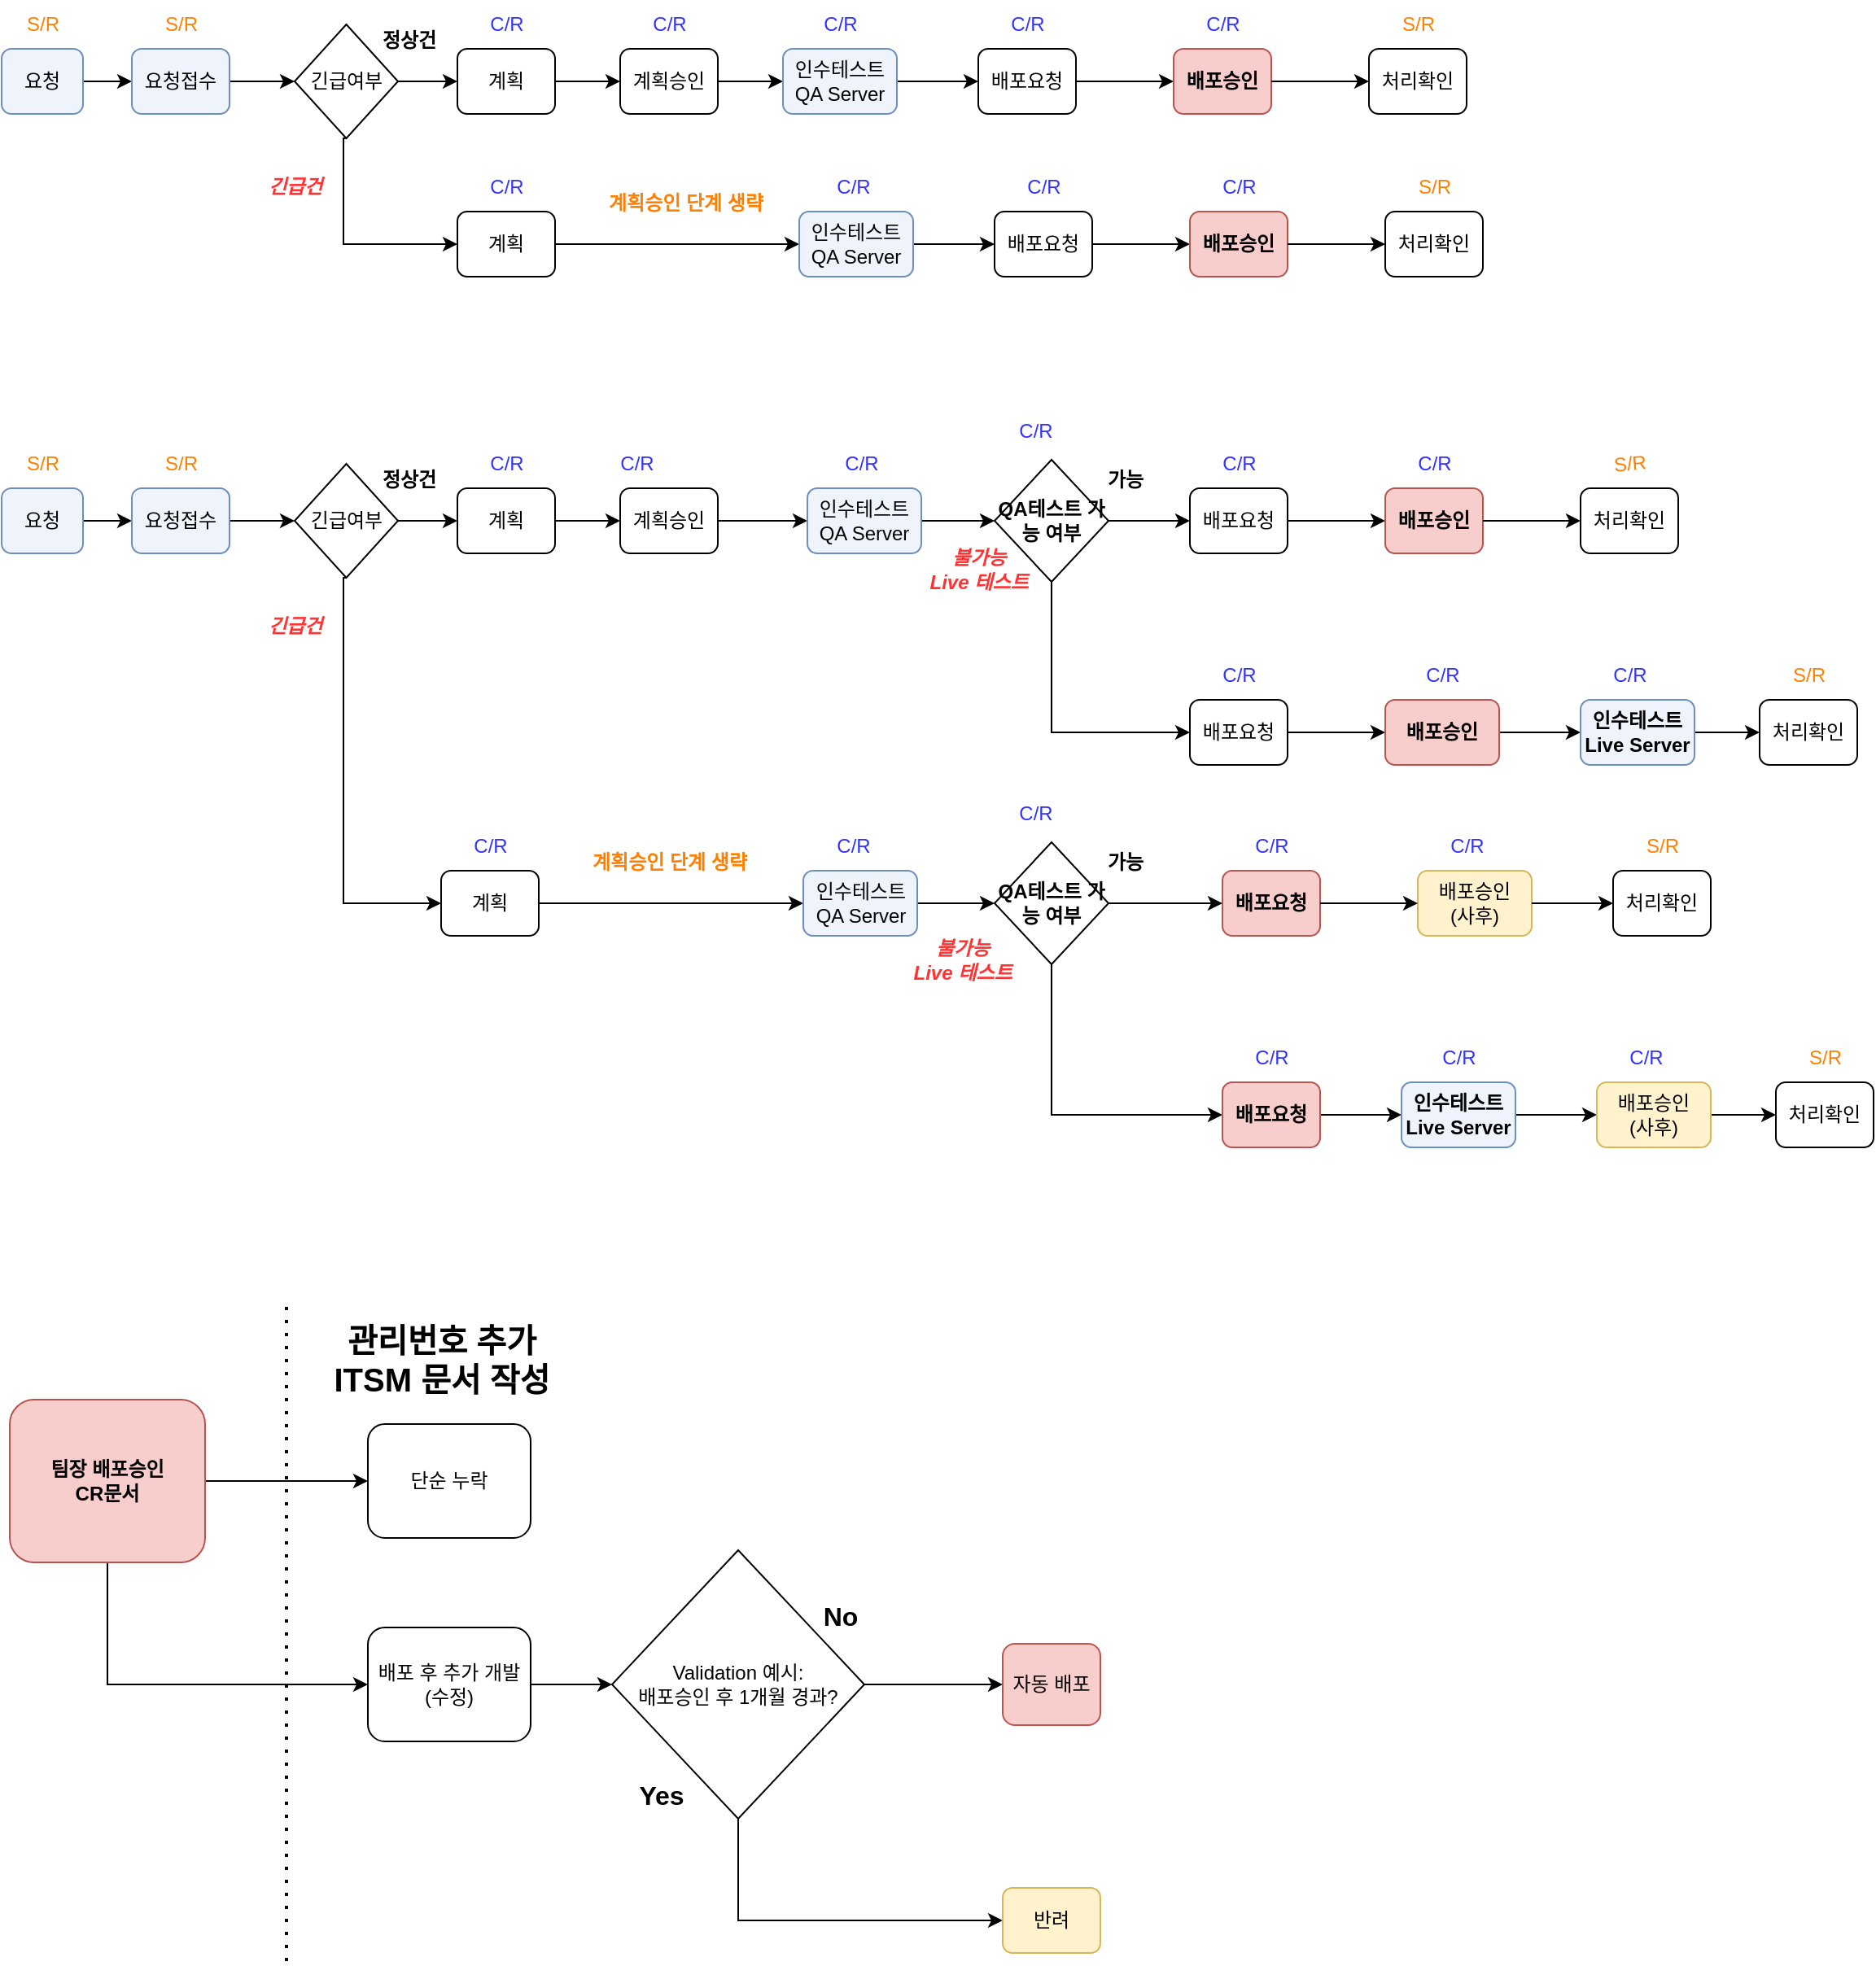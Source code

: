 <mxfile version="22.1.15" type="github">
  <diagram id="C5RBs43oDa-KdzZeNtuy" name="Page-1">
    <mxGraphModel dx="2261" dy="738" grid="1" gridSize="10" guides="1" tooltips="1" connect="1" arrows="1" fold="1" page="1" pageScale="1" pageWidth="827" pageHeight="1169" background="#ffffff" math="0" shadow="0">
      <root>
        <mxCell id="WIyWlLk6GJQsqaUBKTNV-0" />
        <mxCell id="WIyWlLk6GJQsqaUBKTNV-1" parent="WIyWlLk6GJQsqaUBKTNV-0" />
        <mxCell id="-poH_1AGBU1u-PjEJNl7-34" value="배포승인&lt;br&gt;(사후)" style="rounded=1;whiteSpace=wrap;html=1;fontSize=12;glass=0;strokeWidth=1;shadow=0;fontStyle=0;fillColor=#fff2cc;strokeColor=#d6b656;" parent="WIyWlLk6GJQsqaUBKTNV-1" vertex="1">
          <mxGeometry x="70" y="655" width="70" height="40" as="geometry" />
        </mxCell>
        <mxCell id="bHrff5qwEhBtDLo3kuQc-10" style="edgeStyle=orthogonalEdgeStyle;rounded=0;orthogonalLoop=1;jettySize=auto;html=1;exitX=1;exitY=0.5;exitDx=0;exitDy=0;entryX=0;entryY=0.5;entryDx=0;entryDy=0;" parent="WIyWlLk6GJQsqaUBKTNV-1" source="WIyWlLk6GJQsqaUBKTNV-3" target="bHrff5qwEhBtDLo3kuQc-8" edge="1">
          <mxGeometry relative="1" as="geometry" />
        </mxCell>
        <mxCell id="WIyWlLk6GJQsqaUBKTNV-3" value="요청" style="rounded=1;whiteSpace=wrap;html=1;fontSize=12;glass=0;strokeWidth=1;shadow=0;fillColor=#EFF4FC;strokeColor=#6c8ebf;" parent="WIyWlLk6GJQsqaUBKTNV-1" vertex="1">
          <mxGeometry x="-800" y="420" width="50" height="40" as="geometry" />
        </mxCell>
        <mxCell id="bHrff5qwEhBtDLo3kuQc-9" style="edgeStyle=orthogonalEdgeStyle;rounded=0;orthogonalLoop=1;jettySize=auto;html=1;entryX=0;entryY=0.5;entryDx=0;entryDy=0;" parent="WIyWlLk6GJQsqaUBKTNV-1" source="bHrff5qwEhBtDLo3kuQc-37" target="bHrff5qwEhBtDLo3kuQc-13" edge="1">
          <mxGeometry relative="1" as="geometry">
            <mxPoint x="-560" y="440" as="targetPoint" />
            <mxPoint x="-620" y="440" as="sourcePoint" />
          </mxGeometry>
        </mxCell>
        <mxCell id="bHrff5qwEhBtDLo3kuQc-45" style="edgeStyle=orthogonalEdgeStyle;rounded=0;orthogonalLoop=1;jettySize=auto;html=1;exitX=1;exitY=0.5;exitDx=0;exitDy=0;entryX=0;entryY=0.5;entryDx=0;entryDy=0;" parent="WIyWlLk6GJQsqaUBKTNV-1" source="bHrff5qwEhBtDLo3kuQc-8" target="bHrff5qwEhBtDLo3kuQc-37" edge="1">
          <mxGeometry relative="1" as="geometry" />
        </mxCell>
        <mxCell id="bHrff5qwEhBtDLo3kuQc-8" value="요청접수" style="rounded=1;whiteSpace=wrap;html=1;fontSize=12;glass=0;strokeWidth=1;shadow=0;fillColor=#EFF4FC;strokeColor=#6c8ebf;" parent="WIyWlLk6GJQsqaUBKTNV-1" vertex="1">
          <mxGeometry x="-720" y="420" width="60" height="40" as="geometry" />
        </mxCell>
        <mxCell id="bHrff5qwEhBtDLo3kuQc-43" style="edgeStyle=orthogonalEdgeStyle;rounded=0;orthogonalLoop=1;jettySize=auto;html=1;exitX=1;exitY=0.5;exitDx=0;exitDy=0;entryX=0;entryY=0.5;entryDx=0;entryDy=0;" parent="WIyWlLk6GJQsqaUBKTNV-1" source="bHrff5qwEhBtDLo3kuQc-13" target="bHrff5qwEhBtDLo3kuQc-17" edge="1">
          <mxGeometry relative="1" as="geometry" />
        </mxCell>
        <mxCell id="bHrff5qwEhBtDLo3kuQc-13" value="계획" style="rounded=1;whiteSpace=wrap;html=1;fontSize=12;glass=0;strokeWidth=1;shadow=0;" parent="WIyWlLk6GJQsqaUBKTNV-1" vertex="1">
          <mxGeometry x="-520" y="420" width="60" height="40" as="geometry" />
        </mxCell>
        <mxCell id="mNGhvAOt8ULC3OzizUnZ-2" style="edgeStyle=orthogonalEdgeStyle;rounded=0;orthogonalLoop=1;jettySize=auto;html=1;exitX=1;exitY=0.5;exitDx=0;exitDy=0;entryX=0;entryY=0.5;entryDx=0;entryDy=0;" edge="1" parent="WIyWlLk6GJQsqaUBKTNV-1" source="bHrff5qwEhBtDLo3kuQc-17" target="mNGhvAOt8ULC3OzizUnZ-0">
          <mxGeometry relative="1" as="geometry" />
        </mxCell>
        <mxCell id="bHrff5qwEhBtDLo3kuQc-17" value="계획승인" style="rounded=1;whiteSpace=wrap;html=1;fontSize=12;glass=0;strokeWidth=1;shadow=0;" parent="WIyWlLk6GJQsqaUBKTNV-1" vertex="1">
          <mxGeometry x="-420" y="420" width="60" height="40" as="geometry" />
        </mxCell>
        <mxCell id="bHrff5qwEhBtDLo3kuQc-23" value="배포요청" style="rounded=1;whiteSpace=wrap;html=1;fontSize=12;glass=0;strokeWidth=1;shadow=0;" parent="WIyWlLk6GJQsqaUBKTNV-1" vertex="1">
          <mxGeometry x="-70" y="420" width="60" height="40" as="geometry" />
        </mxCell>
        <mxCell id="bHrff5qwEhBtDLo3kuQc-24" style="edgeStyle=orthogonalEdgeStyle;rounded=0;orthogonalLoop=1;jettySize=auto;html=1;exitX=1;exitY=0.5;exitDx=0;exitDy=0;" parent="WIyWlLk6GJQsqaUBKTNV-1" edge="1">
          <mxGeometry relative="1" as="geometry">
            <mxPoint x="50" y="440" as="targetPoint" />
            <mxPoint x="-10" y="440" as="sourcePoint" />
          </mxGeometry>
        </mxCell>
        <mxCell id="bHrff5qwEhBtDLo3kuQc-25" value="배포승인" style="rounded=1;whiteSpace=wrap;html=1;fontSize=12;glass=0;strokeWidth=1;shadow=0;fontStyle=1;fillColor=#f8cecc;strokeColor=#b85450;" parent="WIyWlLk6GJQsqaUBKTNV-1" vertex="1">
          <mxGeometry x="50" y="420" width="60" height="40" as="geometry" />
        </mxCell>
        <mxCell id="bHrff5qwEhBtDLo3kuQc-26" style="edgeStyle=orthogonalEdgeStyle;rounded=0;orthogonalLoop=1;jettySize=auto;html=1;exitX=1;exitY=0.5;exitDx=0;exitDy=0;" parent="WIyWlLk6GJQsqaUBKTNV-1" edge="1">
          <mxGeometry relative="1" as="geometry">
            <mxPoint x="170" y="440" as="targetPoint" />
            <mxPoint x="110" y="440" as="sourcePoint" />
          </mxGeometry>
        </mxCell>
        <mxCell id="bHrff5qwEhBtDLo3kuQc-27" value="처리확인" style="rounded=1;whiteSpace=wrap;html=1;fontSize=12;glass=0;strokeWidth=1;shadow=0;" parent="WIyWlLk6GJQsqaUBKTNV-1" vertex="1">
          <mxGeometry x="170" y="420" width="60" height="40" as="geometry" />
        </mxCell>
        <mxCell id="bHrff5qwEhBtDLo3kuQc-28" value="S/R" style="text;html=1;align=center;verticalAlign=middle;resizable=0;points=[];autosize=1;strokeColor=none;fillColor=none;fontColor=#FF8000;" parent="WIyWlLk6GJQsqaUBKTNV-1" vertex="1">
          <mxGeometry x="-795" y="390" width="40" height="30" as="geometry" />
        </mxCell>
        <mxCell id="bHrff5qwEhBtDLo3kuQc-29" value="S/R" style="text;html=1;align=center;verticalAlign=middle;resizable=0;points=[];autosize=1;strokeColor=none;fillColor=none;fontColor=#FF8000;" parent="WIyWlLk6GJQsqaUBKTNV-1" vertex="1">
          <mxGeometry x="-710" y="390" width="40" height="30" as="geometry" />
        </mxCell>
        <mxCell id="bHrff5qwEhBtDLo3kuQc-30" value="C/R" style="text;html=1;align=center;verticalAlign=middle;resizable=0;points=[];autosize=1;strokeColor=none;fillColor=none;fontColor=#3333FF;" parent="WIyWlLk6GJQsqaUBKTNV-1" vertex="1">
          <mxGeometry x="-510" y="390" width="40" height="30" as="geometry" />
        </mxCell>
        <mxCell id="bHrff5qwEhBtDLo3kuQc-31" value="C/R" style="text;html=1;align=center;verticalAlign=middle;resizable=0;points=[];autosize=1;strokeColor=none;fillColor=none;fontColor=#3333FF;" parent="WIyWlLk6GJQsqaUBKTNV-1" vertex="1">
          <mxGeometry x="-430" y="390" width="40" height="30" as="geometry" />
        </mxCell>
        <mxCell id="bHrff5qwEhBtDLo3kuQc-32" value="C/R" style="text;html=1;align=center;verticalAlign=middle;resizable=0;points=[];autosize=1;strokeColor=none;fillColor=none;fontColor=#3333FF;" parent="WIyWlLk6GJQsqaUBKTNV-1" vertex="1">
          <mxGeometry x="-185" y="370" width="40" height="30" as="geometry" />
        </mxCell>
        <mxCell id="bHrff5qwEhBtDLo3kuQc-34" value="C/R" style="text;html=1;align=center;verticalAlign=middle;resizable=0;points=[];autosize=1;strokeColor=none;fillColor=none;fontColor=#3333FF;" parent="WIyWlLk6GJQsqaUBKTNV-1" vertex="1">
          <mxGeometry x="-60" y="390" width="40" height="30" as="geometry" />
        </mxCell>
        <mxCell id="bHrff5qwEhBtDLo3kuQc-35" value="C/R" style="text;html=1;align=center;verticalAlign=middle;resizable=0;points=[];autosize=1;strokeColor=none;fillColor=none;fontColor=#3333FF;" parent="WIyWlLk6GJQsqaUBKTNV-1" vertex="1">
          <mxGeometry x="60" y="390" width="40" height="30" as="geometry" />
        </mxCell>
        <mxCell id="bHrff5qwEhBtDLo3kuQc-41" style="edgeStyle=orthogonalEdgeStyle;rounded=0;orthogonalLoop=1;jettySize=auto;html=1;exitX=0.5;exitY=1;exitDx=0;exitDy=0;entryX=0;entryY=0.5;entryDx=0;entryDy=0;" parent="WIyWlLk6GJQsqaUBKTNV-1" source="bHrff5qwEhBtDLo3kuQc-37" target="bHrff5qwEhBtDLo3kuQc-47" edge="1">
          <mxGeometry relative="1" as="geometry">
            <mxPoint x="-590" y="780" as="targetPoint" />
            <Array as="points">
              <mxPoint x="-590" y="475" />
              <mxPoint x="-590" y="675" />
            </Array>
          </mxGeometry>
        </mxCell>
        <mxCell id="bHrff5qwEhBtDLo3kuQc-37" value="긴급여부" style="rhombus;whiteSpace=wrap;html=1;" parent="WIyWlLk6GJQsqaUBKTNV-1" vertex="1">
          <mxGeometry x="-620" y="405" width="63.5" height="70" as="geometry" />
        </mxCell>
        <mxCell id="bHrff5qwEhBtDLo3kuQc-39" value="정상건" style="text;html=1;align=center;verticalAlign=middle;resizable=0;points=[];autosize=1;strokeColor=none;fillColor=none;fontStyle=1" parent="WIyWlLk6GJQsqaUBKTNV-1" vertex="1">
          <mxGeometry x="-580" y="400" width="60" height="30" as="geometry" />
        </mxCell>
        <mxCell id="bHrff5qwEhBtDLo3kuQc-40" value="긴급건" style="text;html=1;align=center;verticalAlign=middle;resizable=0;points=[];autosize=1;strokeColor=none;fillColor=none;fontStyle=3;fontColor=#FF3333;" parent="WIyWlLk6GJQsqaUBKTNV-1" vertex="1">
          <mxGeometry x="-650" y="490" width="60" height="30" as="geometry" />
        </mxCell>
        <mxCell id="mNGhvAOt8ULC3OzizUnZ-9" style="edgeStyle=orthogonalEdgeStyle;rounded=0;orthogonalLoop=1;jettySize=auto;html=1;exitX=1;exitY=0.5;exitDx=0;exitDy=0;entryX=0;entryY=0.5;entryDx=0;entryDy=0;" edge="1" parent="WIyWlLk6GJQsqaUBKTNV-1" source="bHrff5qwEhBtDLo3kuQc-47" target="mNGhvAOt8ULC3OzizUnZ-7">
          <mxGeometry relative="1" as="geometry" />
        </mxCell>
        <mxCell id="bHrff5qwEhBtDLo3kuQc-47" value="계획" style="rounded=1;whiteSpace=wrap;html=1;fontSize=12;glass=0;strokeWidth=1;shadow=0;" parent="WIyWlLk6GJQsqaUBKTNV-1" vertex="1">
          <mxGeometry x="-530" y="655" width="60" height="40" as="geometry" />
        </mxCell>
        <mxCell id="bHrff5qwEhBtDLo3kuQc-48" value="C/R" style="text;html=1;align=center;verticalAlign=middle;resizable=0;points=[];autosize=1;strokeColor=none;fillColor=none;fontColor=#3333FF;" parent="WIyWlLk6GJQsqaUBKTNV-1" vertex="1">
          <mxGeometry x="-520" y="625" width="40" height="30" as="geometry" />
        </mxCell>
        <mxCell id="bHrff5qwEhBtDLo3kuQc-50" value="C/R" style="text;html=1;align=center;verticalAlign=middle;resizable=0;points=[];autosize=1;strokeColor=none;fillColor=none;fontColor=#3333FF;" parent="WIyWlLk6GJQsqaUBKTNV-1" vertex="1">
          <mxGeometry x="-185" y="605" width="40" height="30" as="geometry" />
        </mxCell>
        <mxCell id="bHrff5qwEhBtDLo3kuQc-70" style="edgeStyle=orthogonalEdgeStyle;rounded=0;orthogonalLoop=1;jettySize=auto;html=1;exitX=0.5;exitY=1;exitDx=0;exitDy=0;entryX=0;entryY=0.5;entryDx=0;entryDy=0;" parent="WIyWlLk6GJQsqaUBKTNV-1" source="bHrff5qwEhBtDLo3kuQc-67" edge="1" target="bHrff5qwEhBtDLo3kuQc-71">
          <mxGeometry relative="1" as="geometry">
            <mxPoint x="-100" y="570" as="targetPoint" />
            <Array as="points">
              <mxPoint x="-155" y="570" />
            </Array>
          </mxGeometry>
        </mxCell>
        <mxCell id="mNGhvAOt8ULC3OzizUnZ-6" style="edgeStyle=orthogonalEdgeStyle;rounded=0;orthogonalLoop=1;jettySize=auto;html=1;exitX=1;exitY=0.5;exitDx=0;exitDy=0;entryX=0;entryY=0.5;entryDx=0;entryDy=0;" edge="1" parent="WIyWlLk6GJQsqaUBKTNV-1" source="bHrff5qwEhBtDLo3kuQc-67" target="bHrff5qwEhBtDLo3kuQc-23">
          <mxGeometry relative="1" as="geometry" />
        </mxCell>
        <mxCell id="bHrff5qwEhBtDLo3kuQc-67" value="&lt;b&gt;QA테스트 가능 여부&lt;/b&gt;" style="rhombus;whiteSpace=wrap;html=1;" parent="WIyWlLk6GJQsqaUBKTNV-1" vertex="1">
          <mxGeometry x="-190" y="402.5" width="70" height="75" as="geometry" />
        </mxCell>
        <mxCell id="bHrff5qwEhBtDLo3kuQc-68" value="가능" style="text;html=1;align=center;verticalAlign=middle;resizable=0;points=[];autosize=1;strokeColor=none;fillColor=none;fontStyle=1" parent="WIyWlLk6GJQsqaUBKTNV-1" vertex="1">
          <mxGeometry x="-135" y="400" width="50" height="30" as="geometry" />
        </mxCell>
        <mxCell id="bHrff5qwEhBtDLo3kuQc-69" value="불가능&lt;br&gt;Live 테스트" style="text;html=1;align=center;verticalAlign=middle;resizable=0;points=[];autosize=1;strokeColor=none;fillColor=none;fontStyle=3;fontColor=#FF3333;" parent="WIyWlLk6GJQsqaUBKTNV-1" vertex="1">
          <mxGeometry x="-245" y="450" width="90" height="40" as="geometry" />
        </mxCell>
        <mxCell id="bHrff5qwEhBtDLo3kuQc-83" style="edgeStyle=orthogonalEdgeStyle;rounded=0;orthogonalLoop=1;jettySize=auto;html=1;exitX=1;exitY=0.5;exitDx=0;exitDy=0;entryX=0;entryY=0.5;entryDx=0;entryDy=0;" parent="WIyWlLk6GJQsqaUBKTNV-1" source="bHrff5qwEhBtDLo3kuQc-71" target="bHrff5qwEhBtDLo3kuQc-74" edge="1">
          <mxGeometry relative="1" as="geometry" />
        </mxCell>
        <mxCell id="bHrff5qwEhBtDLo3kuQc-71" value="배포요청" style="rounded=1;whiteSpace=wrap;html=1;fontSize=12;glass=0;strokeWidth=1;shadow=0;fontStyle=0" parent="WIyWlLk6GJQsqaUBKTNV-1" vertex="1">
          <mxGeometry x="-70" y="550" width="60" height="40" as="geometry" />
        </mxCell>
        <mxCell id="bHrff5qwEhBtDLo3kuQc-73" value="C/R" style="text;html=1;align=center;verticalAlign=middle;resizable=0;points=[];autosize=1;strokeColor=none;fillColor=none;fontColor=#3333FF;" parent="WIyWlLk6GJQsqaUBKTNV-1" vertex="1">
          <mxGeometry x="-60" y="520" width="40" height="30" as="geometry" />
        </mxCell>
        <mxCell id="bHrff5qwEhBtDLo3kuQc-89" style="edgeStyle=orthogonalEdgeStyle;rounded=0;orthogonalLoop=1;jettySize=auto;html=1;exitX=1;exitY=0.5;exitDx=0;exitDy=0;entryX=0;entryY=0.5;entryDx=0;entryDy=0;" parent="WIyWlLk6GJQsqaUBKTNV-1" source="bHrff5qwEhBtDLo3kuQc-74" target="bHrff5qwEhBtDLo3kuQc-84" edge="1">
          <mxGeometry relative="1" as="geometry" />
        </mxCell>
        <mxCell id="bHrff5qwEhBtDLo3kuQc-74" value="배포승인" style="rounded=1;whiteSpace=wrap;html=1;fontSize=12;glass=0;strokeWidth=1;shadow=0;fillColor=#f8cecc;strokeColor=#b85450;fontStyle=1" parent="WIyWlLk6GJQsqaUBKTNV-1" vertex="1">
          <mxGeometry x="50" y="550" width="70" height="40" as="geometry" />
        </mxCell>
        <mxCell id="bHrff5qwEhBtDLo3kuQc-75" value="C/R" style="text;html=1;align=center;verticalAlign=middle;resizable=0;points=[];autosize=1;strokeColor=none;fillColor=none;fontColor=#3333FF;" parent="WIyWlLk6GJQsqaUBKTNV-1" vertex="1">
          <mxGeometry x="65" y="520" width="40" height="30" as="geometry" />
        </mxCell>
        <mxCell id="bHrff5qwEhBtDLo3kuQc-90" style="edgeStyle=orthogonalEdgeStyle;rounded=0;orthogonalLoop=1;jettySize=auto;html=1;exitX=1;exitY=0.5;exitDx=0;exitDy=0;entryX=0;entryY=0.5;entryDx=0;entryDy=0;" parent="WIyWlLk6GJQsqaUBKTNV-1" source="bHrff5qwEhBtDLo3kuQc-84" target="bHrff5qwEhBtDLo3kuQc-86" edge="1">
          <mxGeometry relative="1" as="geometry" />
        </mxCell>
        <mxCell id="bHrff5qwEhBtDLo3kuQc-84" value="인수테스트&lt;br style=&quot;border-color: var(--border-color);&quot;&gt;&lt;span style=&quot;&quot;&gt;Live Server&lt;/span&gt;" style="rounded=1;whiteSpace=wrap;html=1;fontSize=12;glass=0;strokeWidth=1;shadow=0;fontStyle=1;fillColor=#EFF4FC;strokeColor=#6c8ebf;" parent="WIyWlLk6GJQsqaUBKTNV-1" vertex="1">
          <mxGeometry x="170" y="550" width="70" height="40" as="geometry" />
        </mxCell>
        <mxCell id="bHrff5qwEhBtDLo3kuQc-86" value="처리확인" style="rounded=1;whiteSpace=wrap;html=1;fontSize=12;glass=0;strokeWidth=1;shadow=0;" parent="WIyWlLk6GJQsqaUBKTNV-1" vertex="1">
          <mxGeometry x="280" y="550" width="60" height="40" as="geometry" />
        </mxCell>
        <mxCell id="bHrff5qwEhBtDLo3kuQc-87" value="C/R" style="text;html=1;align=center;verticalAlign=middle;resizable=0;points=[];autosize=1;strokeColor=none;fillColor=none;fontColor=#3333FF;" parent="WIyWlLk6GJQsqaUBKTNV-1" vertex="1">
          <mxGeometry x="180" y="520" width="40" height="30" as="geometry" />
        </mxCell>
        <mxCell id="bHrff5qwEhBtDLo3kuQc-93" value="단순 누락" style="rounded=1;whiteSpace=wrap;html=1;fontSize=12;glass=0;strokeWidth=1;shadow=0;" parent="WIyWlLk6GJQsqaUBKTNV-1" vertex="1">
          <mxGeometry x="-575" y="995" width="100" height="70" as="geometry" />
        </mxCell>
        <mxCell id="bHrff5qwEhBtDLo3kuQc-99" style="edgeStyle=orthogonalEdgeStyle;rounded=0;orthogonalLoop=1;jettySize=auto;html=1;exitX=1;exitY=0.5;exitDx=0;exitDy=0;entryX=0;entryY=0.5;entryDx=0;entryDy=0;" parent="WIyWlLk6GJQsqaUBKTNV-1" source="bHrff5qwEhBtDLo3kuQc-96" target="bHrff5qwEhBtDLo3kuQc-93" edge="1">
          <mxGeometry relative="1" as="geometry" />
        </mxCell>
        <mxCell id="bHrff5qwEhBtDLo3kuQc-107" style="edgeStyle=orthogonalEdgeStyle;rounded=0;orthogonalLoop=1;jettySize=auto;html=1;exitX=1;exitY=0.5;exitDx=0;exitDy=0;entryX=0;entryY=0.5;entryDx=0;entryDy=0;" parent="WIyWlLk6GJQsqaUBKTNV-1" source="bHrff5qwEhBtDLo3kuQc-96" target="bHrff5qwEhBtDLo3kuQc-105" edge="1">
          <mxGeometry relative="1" as="geometry">
            <Array as="points">
              <mxPoint x="-735" y="1030" />
              <mxPoint x="-735" y="1155" />
            </Array>
          </mxGeometry>
        </mxCell>
        <mxCell id="bHrff5qwEhBtDLo3kuQc-96" value="팀장 배포승인&lt;br&gt;CR문서" style="rounded=1;whiteSpace=wrap;html=1;fontSize=12;glass=0;strokeWidth=1;shadow=0;fillColor=#f8cecc;strokeColor=#b85450;fontStyle=1" parent="WIyWlLk6GJQsqaUBKTNV-1" vertex="1">
          <mxGeometry x="-795" y="980" width="120" height="100" as="geometry" />
        </mxCell>
        <mxCell id="bHrff5qwEhBtDLo3kuQc-100" value="관리번호 추가&lt;br&gt;ITSM 문서 작성" style="text;html=1;align=center;verticalAlign=middle;resizable=0;points=[];autosize=1;strokeColor=none;fillColor=none;fontStyle=1;fontSize=20;" parent="WIyWlLk6GJQsqaUBKTNV-1" vertex="1">
          <mxGeometry x="-610" y="925" width="160" height="60" as="geometry" />
        </mxCell>
        <mxCell id="bHrff5qwEhBtDLo3kuQc-109" style="edgeStyle=orthogonalEdgeStyle;rounded=0;orthogonalLoop=1;jettySize=auto;html=1;exitX=1;exitY=0.5;exitDx=0;exitDy=0;" parent="WIyWlLk6GJQsqaUBKTNV-1" source="bHrff5qwEhBtDLo3kuQc-101" edge="1">
          <mxGeometry relative="1" as="geometry">
            <mxPoint x="-185" y="1155" as="targetPoint" />
          </mxGeometry>
        </mxCell>
        <mxCell id="bHrff5qwEhBtDLo3kuQc-114" style="edgeStyle=orthogonalEdgeStyle;rounded=0;orthogonalLoop=1;jettySize=auto;html=1;exitX=0.5;exitY=1;exitDx=0;exitDy=0;entryX=0;entryY=0.5;entryDx=0;entryDy=0;" parent="WIyWlLk6GJQsqaUBKTNV-1" source="bHrff5qwEhBtDLo3kuQc-101" target="bHrff5qwEhBtDLo3kuQc-113" edge="1">
          <mxGeometry relative="1" as="geometry" />
        </mxCell>
        <mxCell id="bHrff5qwEhBtDLo3kuQc-101" value="Validation 예시:&lt;br&gt;배포승인 후 1개월 경과?" style="rhombus;whiteSpace=wrap;html=1;" parent="WIyWlLk6GJQsqaUBKTNV-1" vertex="1">
          <mxGeometry x="-425" y="1072.5" width="155" height="165" as="geometry" />
        </mxCell>
        <mxCell id="bHrff5qwEhBtDLo3kuQc-104" value="" style="endArrow=none;dashed=1;html=1;dashPattern=1 3;strokeWidth=2;rounded=0;" parent="WIyWlLk6GJQsqaUBKTNV-1" edge="1">
          <mxGeometry width="50" height="50" relative="1" as="geometry">
            <mxPoint x="-625" y="1325" as="sourcePoint" />
            <mxPoint x="-625" y="920" as="targetPoint" />
          </mxGeometry>
        </mxCell>
        <mxCell id="bHrff5qwEhBtDLo3kuQc-108" style="edgeStyle=orthogonalEdgeStyle;rounded=0;orthogonalLoop=1;jettySize=auto;html=1;exitX=1;exitY=0.5;exitDx=0;exitDy=0;entryX=0;entryY=0.5;entryDx=0;entryDy=0;" parent="WIyWlLk6GJQsqaUBKTNV-1" source="bHrff5qwEhBtDLo3kuQc-105" target="bHrff5qwEhBtDLo3kuQc-101" edge="1">
          <mxGeometry relative="1" as="geometry" />
        </mxCell>
        <mxCell id="bHrff5qwEhBtDLo3kuQc-105" value="배포 후 추가 개발(수정)" style="rounded=1;whiteSpace=wrap;html=1;fontSize=12;glass=0;strokeWidth=1;shadow=0;" parent="WIyWlLk6GJQsqaUBKTNV-1" vertex="1">
          <mxGeometry x="-575" y="1120" width="100" height="70" as="geometry" />
        </mxCell>
        <mxCell id="bHrff5qwEhBtDLo3kuQc-110" value="No" style="text;html=1;align=center;verticalAlign=middle;resizable=0;points=[];autosize=1;strokeColor=none;fillColor=none;fontSize=16;fontStyle=1" parent="WIyWlLk6GJQsqaUBKTNV-1" vertex="1">
          <mxGeometry x="-305" y="1098" width="40" height="30" as="geometry" />
        </mxCell>
        <mxCell id="bHrff5qwEhBtDLo3kuQc-112" value="자동 배포" style="rounded=1;whiteSpace=wrap;html=1;fontSize=12;glass=0;strokeWidth=1;shadow=0;fillColor=#f8cecc;strokeColor=#b85450;" parent="WIyWlLk6GJQsqaUBKTNV-1" vertex="1">
          <mxGeometry x="-185" y="1130" width="60" height="50" as="geometry" />
        </mxCell>
        <mxCell id="bHrff5qwEhBtDLo3kuQc-113" value="반려" style="rounded=1;whiteSpace=wrap;html=1;fontSize=12;glass=0;strokeWidth=1;shadow=0;fillColor=#fff2cc;strokeColor=#d6b656;" parent="WIyWlLk6GJQsqaUBKTNV-1" vertex="1">
          <mxGeometry x="-185" y="1280" width="60" height="40" as="geometry" />
        </mxCell>
        <mxCell id="bHrff5qwEhBtDLo3kuQc-115" value="Yes" style="text;html=1;align=center;verticalAlign=middle;resizable=0;points=[];autosize=1;strokeColor=none;fillColor=none;fontSize=16;fontStyle=1" parent="WIyWlLk6GJQsqaUBKTNV-1" vertex="1">
          <mxGeometry x="-420" y="1207.5" width="50" height="30" as="geometry" />
        </mxCell>
        <mxCell id="-poH_1AGBU1u-PjEJNl7-32" value="배포요청" style="rounded=1;whiteSpace=wrap;html=1;fontSize=12;glass=0;strokeWidth=1;shadow=0;fontStyle=1;fillColor=#f8cecc;strokeColor=#b85450;" parent="WIyWlLk6GJQsqaUBKTNV-1" vertex="1">
          <mxGeometry x="-50" y="655" width="60" height="40" as="geometry" />
        </mxCell>
        <mxCell id="-poH_1AGBU1u-PjEJNl7-33" style="edgeStyle=orthogonalEdgeStyle;rounded=0;orthogonalLoop=1;jettySize=auto;html=1;exitX=1;exitY=0.5;exitDx=0;exitDy=0;" parent="WIyWlLk6GJQsqaUBKTNV-1" edge="1">
          <mxGeometry relative="1" as="geometry">
            <mxPoint x="70" y="675" as="targetPoint" />
            <mxPoint x="10" y="675" as="sourcePoint" />
          </mxGeometry>
        </mxCell>
        <mxCell id="-poH_1AGBU1u-PjEJNl7-35" style="edgeStyle=orthogonalEdgeStyle;rounded=0;orthogonalLoop=1;jettySize=auto;html=1;exitX=1;exitY=0.5;exitDx=0;exitDy=0;" parent="WIyWlLk6GJQsqaUBKTNV-1" source="-poH_1AGBU1u-PjEJNl7-34" edge="1">
          <mxGeometry relative="1" as="geometry">
            <mxPoint x="190" y="675" as="targetPoint" />
            <mxPoint x="150" y="675" as="sourcePoint" />
          </mxGeometry>
        </mxCell>
        <mxCell id="-poH_1AGBU1u-PjEJNl7-36" value="처리확인" style="rounded=1;whiteSpace=wrap;html=1;fontSize=12;glass=0;strokeWidth=1;shadow=0;" parent="WIyWlLk6GJQsqaUBKTNV-1" vertex="1">
          <mxGeometry x="190" y="655" width="60" height="40" as="geometry" />
        </mxCell>
        <mxCell id="-poH_1AGBU1u-PjEJNl7-38" value="C/R" style="text;html=1;align=center;verticalAlign=middle;resizable=0;points=[];autosize=1;strokeColor=none;fillColor=none;fontColor=#3333FF;" parent="WIyWlLk6GJQsqaUBKTNV-1" vertex="1">
          <mxGeometry x="-40" y="625" width="40" height="30" as="geometry" />
        </mxCell>
        <mxCell id="-poH_1AGBU1u-PjEJNl7-39" value="C/R" style="text;html=1;align=center;verticalAlign=middle;resizable=0;points=[];autosize=1;strokeColor=none;fillColor=none;fontColor=#3333FF;" parent="WIyWlLk6GJQsqaUBKTNV-1" vertex="1">
          <mxGeometry x="80" y="625" width="40" height="30" as="geometry" />
        </mxCell>
        <mxCell id="-poH_1AGBU1u-PjEJNl7-41" style="edgeStyle=orthogonalEdgeStyle;rounded=0;orthogonalLoop=1;jettySize=auto;html=1;exitX=0.5;exitY=1;exitDx=0;exitDy=0;entryX=0;entryY=0.5;entryDx=0;entryDy=0;" parent="WIyWlLk6GJQsqaUBKTNV-1" source="-poH_1AGBU1u-PjEJNl7-42" edge="1" target="-poH_1AGBU1u-PjEJNl7-46">
          <mxGeometry relative="1" as="geometry">
            <mxPoint x="-100" y="805" as="targetPoint" />
            <Array as="points">
              <mxPoint x="-155" y="805" />
            </Array>
          </mxGeometry>
        </mxCell>
        <mxCell id="mNGhvAOt8ULC3OzizUnZ-11" style="edgeStyle=orthogonalEdgeStyle;rounded=0;orthogonalLoop=1;jettySize=auto;html=1;exitX=1;exitY=0.5;exitDx=0;exitDy=0;entryX=0;entryY=0.5;entryDx=0;entryDy=0;" edge="1" parent="WIyWlLk6GJQsqaUBKTNV-1" source="-poH_1AGBU1u-PjEJNl7-42" target="-poH_1AGBU1u-PjEJNl7-32">
          <mxGeometry relative="1" as="geometry" />
        </mxCell>
        <mxCell id="-poH_1AGBU1u-PjEJNl7-42" value="&lt;b style=&quot;border-color: var(--border-color);&quot;&gt;QA테스트 가능 여부&lt;/b&gt;" style="rhombus;whiteSpace=wrap;html=1;" parent="WIyWlLk6GJQsqaUBKTNV-1" vertex="1">
          <mxGeometry x="-190" y="637.5" width="70" height="75" as="geometry" />
        </mxCell>
        <mxCell id="-poH_1AGBU1u-PjEJNl7-43" value="가능" style="text;html=1;align=center;verticalAlign=middle;resizable=0;points=[];autosize=1;strokeColor=none;fillColor=none;fontStyle=1" parent="WIyWlLk6GJQsqaUBKTNV-1" vertex="1">
          <mxGeometry x="-135" y="635" width="50" height="30" as="geometry" />
        </mxCell>
        <mxCell id="-poH_1AGBU1u-PjEJNl7-44" value="불가능&lt;br style=&quot;border-color: var(--border-color);&quot;&gt;Live 테스트" style="text;html=1;align=center;verticalAlign=middle;resizable=0;points=[];autosize=1;strokeColor=none;fillColor=none;fontStyle=3;fontColor=#FF3333;" parent="WIyWlLk6GJQsqaUBKTNV-1" vertex="1">
          <mxGeometry x="-255" y="690" width="90" height="40" as="geometry" />
        </mxCell>
        <mxCell id="-poH_1AGBU1u-PjEJNl7-45" style="edgeStyle=orthogonalEdgeStyle;rounded=0;orthogonalLoop=1;jettySize=auto;html=1;exitX=1;exitY=0.5;exitDx=0;exitDy=0;entryX=0;entryY=0.5;entryDx=0;entryDy=0;" parent="WIyWlLk6GJQsqaUBKTNV-1" source="-poH_1AGBU1u-PjEJNl7-46" target="-poH_1AGBU1u-PjEJNl7-49" edge="1">
          <mxGeometry relative="1" as="geometry" />
        </mxCell>
        <mxCell id="-poH_1AGBU1u-PjEJNl7-46" value="배포요청" style="rounded=1;whiteSpace=wrap;html=1;fontSize=12;glass=0;strokeWidth=1;shadow=0;fillColor=#f8cecc;strokeColor=#b85450;fontStyle=1" parent="WIyWlLk6GJQsqaUBKTNV-1" vertex="1">
          <mxGeometry x="-50" y="785" width="60" height="40" as="geometry" />
        </mxCell>
        <mxCell id="-poH_1AGBU1u-PjEJNl7-47" value="C/R" style="text;html=1;align=center;verticalAlign=middle;resizable=0;points=[];autosize=1;strokeColor=none;fillColor=none;fontColor=#3333FF;" parent="WIyWlLk6GJQsqaUBKTNV-1" vertex="1">
          <mxGeometry x="-40" y="755" width="40" height="30" as="geometry" />
        </mxCell>
        <mxCell id="-poH_1AGBU1u-PjEJNl7-48" style="edgeStyle=orthogonalEdgeStyle;rounded=0;orthogonalLoop=1;jettySize=auto;html=1;exitX=1;exitY=0.5;exitDx=0;exitDy=0;entryX=0;entryY=0.5;entryDx=0;entryDy=0;" parent="WIyWlLk6GJQsqaUBKTNV-1" source="-poH_1AGBU1u-PjEJNl7-49" target="-poH_1AGBU1u-PjEJNl7-53" edge="1">
          <mxGeometry relative="1" as="geometry" />
        </mxCell>
        <mxCell id="-poH_1AGBU1u-PjEJNl7-49" value="인수테스트&lt;br style=&quot;border-color: var(--border-color);&quot;&gt;&lt;span style=&quot;border-color: var(--border-color);&quot;&gt;Live Server&lt;/span&gt;" style="rounded=1;whiteSpace=wrap;html=1;fontSize=12;glass=0;strokeWidth=1;shadow=0;fillColor=#EFF4FC;strokeColor=#6c8ebf;fontStyle=1" parent="WIyWlLk6GJQsqaUBKTNV-1" vertex="1">
          <mxGeometry x="60" y="785" width="70" height="40" as="geometry" />
        </mxCell>
        <mxCell id="-poH_1AGBU1u-PjEJNl7-50" value="C/R" style="text;html=1;align=center;verticalAlign=middle;resizable=0;points=[];autosize=1;strokeColor=none;fillColor=none;fontColor=#3333FF;" parent="WIyWlLk6GJQsqaUBKTNV-1" vertex="1">
          <mxGeometry x="75" y="755" width="40" height="30" as="geometry" />
        </mxCell>
        <mxCell id="-poH_1AGBU1u-PjEJNl7-52" style="edgeStyle=orthogonalEdgeStyle;rounded=0;orthogonalLoop=1;jettySize=auto;html=1;exitX=1;exitY=0.5;exitDx=0;exitDy=0;entryX=0;entryY=0.5;entryDx=0;entryDy=0;" parent="WIyWlLk6GJQsqaUBKTNV-1" source="-poH_1AGBU1u-PjEJNl7-53" target="-poH_1AGBU1u-PjEJNl7-54" edge="1">
          <mxGeometry relative="1" as="geometry" />
        </mxCell>
        <mxCell id="-poH_1AGBU1u-PjEJNl7-53" value="배포승인&lt;br&gt;(사후)" style="rounded=1;whiteSpace=wrap;html=1;fontSize=12;glass=0;strokeWidth=1;shadow=0;fontStyle=0;fillColor=#fff2cc;strokeColor=#d6b656;" parent="WIyWlLk6GJQsqaUBKTNV-1" vertex="1">
          <mxGeometry x="180" y="785" width="70" height="40" as="geometry" />
        </mxCell>
        <mxCell id="-poH_1AGBU1u-PjEJNl7-54" value="처리확인" style="rounded=1;whiteSpace=wrap;html=1;fontSize=12;glass=0;strokeWidth=1;shadow=0;" parent="WIyWlLk6GJQsqaUBKTNV-1" vertex="1">
          <mxGeometry x="290" y="785" width="60" height="40" as="geometry" />
        </mxCell>
        <mxCell id="-poH_1AGBU1u-PjEJNl7-55" value="C/R" style="text;html=1;align=center;verticalAlign=middle;resizable=0;points=[];autosize=1;strokeColor=none;fillColor=none;fontColor=#3333FF;" parent="WIyWlLk6GJQsqaUBKTNV-1" vertex="1">
          <mxGeometry x="190" y="755" width="40" height="30" as="geometry" />
        </mxCell>
        <mxCell id="-poH_1AGBU1u-PjEJNl7-58" value="계획승인 단계 생략" style="text;html=1;align=center;verticalAlign=middle;resizable=0;points=[];autosize=1;strokeColor=none;fillColor=none;fontStyle=1;fontColor=#FF8000;" parent="WIyWlLk6GJQsqaUBKTNV-1" vertex="1">
          <mxGeometry x="-455" y="635" width="130" height="30" as="geometry" />
        </mxCell>
        <mxCell id="-poH_1AGBU1u-PjEJNl7-237" style="edgeStyle=orthogonalEdgeStyle;rounded=0;orthogonalLoop=1;jettySize=auto;html=1;exitX=1;exitY=0.5;exitDx=0;exitDy=0;entryX=0;entryY=0.5;entryDx=0;entryDy=0;" parent="WIyWlLk6GJQsqaUBKTNV-1" source="-poH_1AGBU1u-PjEJNl7-238" target="-poH_1AGBU1u-PjEJNl7-241" edge="1">
          <mxGeometry relative="1" as="geometry" />
        </mxCell>
        <mxCell id="-poH_1AGBU1u-PjEJNl7-238" value="요청" style="rounded=1;whiteSpace=wrap;html=1;fontSize=12;glass=0;strokeWidth=1;shadow=0;fillColor=#EFF4FC;strokeColor=#6c8ebf;" parent="WIyWlLk6GJQsqaUBKTNV-1" vertex="1">
          <mxGeometry x="-800" y="150" width="50" height="40" as="geometry" />
        </mxCell>
        <mxCell id="-poH_1AGBU1u-PjEJNl7-239" style="edgeStyle=orthogonalEdgeStyle;rounded=0;orthogonalLoop=1;jettySize=auto;html=1;entryX=0;entryY=0.5;entryDx=0;entryDy=0;" parent="WIyWlLk6GJQsqaUBKTNV-1" source="-poH_1AGBU1u-PjEJNl7-263" target="-poH_1AGBU1u-PjEJNl7-243" edge="1">
          <mxGeometry relative="1" as="geometry">
            <mxPoint x="-560" y="170" as="targetPoint" />
            <mxPoint x="-620" y="170" as="sourcePoint" />
          </mxGeometry>
        </mxCell>
        <mxCell id="-poH_1AGBU1u-PjEJNl7-240" style="edgeStyle=orthogonalEdgeStyle;rounded=0;orthogonalLoop=1;jettySize=auto;html=1;exitX=1;exitY=0.5;exitDx=0;exitDy=0;entryX=0;entryY=0.5;entryDx=0;entryDy=0;" parent="WIyWlLk6GJQsqaUBKTNV-1" source="-poH_1AGBU1u-PjEJNl7-241" target="-poH_1AGBU1u-PjEJNl7-263" edge="1">
          <mxGeometry relative="1" as="geometry" />
        </mxCell>
        <mxCell id="-poH_1AGBU1u-PjEJNl7-241" value="요청접수" style="rounded=1;whiteSpace=wrap;html=1;fontSize=12;glass=0;strokeWidth=1;shadow=0;fillColor=#EFF4FC;strokeColor=#6c8ebf;" parent="WIyWlLk6GJQsqaUBKTNV-1" vertex="1">
          <mxGeometry x="-720" y="150" width="60" height="40" as="geometry" />
        </mxCell>
        <mxCell id="-poH_1AGBU1u-PjEJNl7-242" style="edgeStyle=orthogonalEdgeStyle;rounded=0;orthogonalLoop=1;jettySize=auto;html=1;exitX=1;exitY=0.5;exitDx=0;exitDy=0;entryX=0;entryY=0.5;entryDx=0;entryDy=0;" parent="WIyWlLk6GJQsqaUBKTNV-1" source="-poH_1AGBU1u-PjEJNl7-243" target="-poH_1AGBU1u-PjEJNl7-244" edge="1">
          <mxGeometry relative="1" as="geometry" />
        </mxCell>
        <mxCell id="-poH_1AGBU1u-PjEJNl7-243" value="계획" style="rounded=1;whiteSpace=wrap;html=1;fontSize=12;glass=0;strokeWidth=1;shadow=0;" parent="WIyWlLk6GJQsqaUBKTNV-1" vertex="1">
          <mxGeometry x="-520" y="150" width="60" height="40" as="geometry" />
        </mxCell>
        <mxCell id="-poH_1AGBU1u-PjEJNl7-244" value="계획승인" style="rounded=1;whiteSpace=wrap;html=1;fontSize=12;glass=0;strokeWidth=1;shadow=0;" parent="WIyWlLk6GJQsqaUBKTNV-1" vertex="1">
          <mxGeometry x="-420" y="150" width="60" height="40" as="geometry" />
        </mxCell>
        <mxCell id="-poH_1AGBU1u-PjEJNl7-245" style="edgeStyle=orthogonalEdgeStyle;rounded=0;orthogonalLoop=1;jettySize=auto;html=1;exitX=1;exitY=0.5;exitDx=0;exitDy=0;entryX=0;entryY=0.5;entryDx=0;entryDy=0;" parent="WIyWlLk6GJQsqaUBKTNV-1" source="-poH_1AGBU1u-PjEJNl7-244" target="-poH_1AGBU1u-PjEJNl7-247" edge="1">
          <mxGeometry relative="1" as="geometry">
            <mxPoint x="-200" y="170" as="targetPoint" />
            <mxPoint x="-260" y="170" as="sourcePoint" />
          </mxGeometry>
        </mxCell>
        <mxCell id="-poH_1AGBU1u-PjEJNl7-246" style="edgeStyle=orthogonalEdgeStyle;rounded=0;orthogonalLoop=1;jettySize=auto;html=1;exitX=1;exitY=0.5;exitDx=0;exitDy=0;entryX=0;entryY=0.5;entryDx=0;entryDy=0;" parent="WIyWlLk6GJQsqaUBKTNV-1" source="-poH_1AGBU1u-PjEJNl7-247" target="-poH_1AGBU1u-PjEJNl7-248" edge="1">
          <mxGeometry relative="1" as="geometry" />
        </mxCell>
        <mxCell id="-poH_1AGBU1u-PjEJNl7-247" value="인수테스트&lt;br&gt;QA Server" style="rounded=1;whiteSpace=wrap;html=1;fontSize=12;glass=0;strokeWidth=1;shadow=0;fillColor=#EFF4FC;strokeColor=#6c8ebf;" parent="WIyWlLk6GJQsqaUBKTNV-1" vertex="1">
          <mxGeometry x="-320" y="150" width="70" height="40" as="geometry" />
        </mxCell>
        <mxCell id="-poH_1AGBU1u-PjEJNl7-248" value="배포요청" style="rounded=1;whiteSpace=wrap;html=1;fontSize=12;glass=0;strokeWidth=1;shadow=0;" parent="WIyWlLk6GJQsqaUBKTNV-1" vertex="1">
          <mxGeometry x="-200" y="150" width="60" height="40" as="geometry" />
        </mxCell>
        <mxCell id="-poH_1AGBU1u-PjEJNl7-249" style="edgeStyle=orthogonalEdgeStyle;rounded=0;orthogonalLoop=1;jettySize=auto;html=1;exitX=1;exitY=0.5;exitDx=0;exitDy=0;" parent="WIyWlLk6GJQsqaUBKTNV-1" edge="1">
          <mxGeometry relative="1" as="geometry">
            <mxPoint x="-80" y="170" as="targetPoint" />
            <mxPoint x="-140" y="170" as="sourcePoint" />
          </mxGeometry>
        </mxCell>
        <mxCell id="-poH_1AGBU1u-PjEJNl7-250" value="배포승인" style="rounded=1;whiteSpace=wrap;html=1;fontSize=12;glass=0;strokeWidth=1;shadow=0;fontStyle=1;fillColor=#f8cecc;strokeColor=#b85450;" parent="WIyWlLk6GJQsqaUBKTNV-1" vertex="1">
          <mxGeometry x="-80" y="150" width="60" height="40" as="geometry" />
        </mxCell>
        <mxCell id="-poH_1AGBU1u-PjEJNl7-251" style="edgeStyle=orthogonalEdgeStyle;rounded=0;orthogonalLoop=1;jettySize=auto;html=1;exitX=1;exitY=0.5;exitDx=0;exitDy=0;" parent="WIyWlLk6GJQsqaUBKTNV-1" edge="1">
          <mxGeometry relative="1" as="geometry">
            <mxPoint x="40" y="170" as="targetPoint" />
            <mxPoint x="-20" y="170" as="sourcePoint" />
          </mxGeometry>
        </mxCell>
        <mxCell id="-poH_1AGBU1u-PjEJNl7-252" value="처리확인" style="rounded=1;whiteSpace=wrap;html=1;fontSize=12;glass=0;strokeWidth=1;shadow=0;" parent="WIyWlLk6GJQsqaUBKTNV-1" vertex="1">
          <mxGeometry x="40" y="150" width="60" height="40" as="geometry" />
        </mxCell>
        <mxCell id="-poH_1AGBU1u-PjEJNl7-253" value="S/R" style="text;html=1;align=center;verticalAlign=middle;resizable=0;points=[];autosize=1;strokeColor=none;fillColor=none;fontColor=#FF8000;" parent="WIyWlLk6GJQsqaUBKTNV-1" vertex="1">
          <mxGeometry x="-795" y="120" width="40" height="30" as="geometry" />
        </mxCell>
        <mxCell id="-poH_1AGBU1u-PjEJNl7-254" value="S/R" style="text;html=1;align=center;verticalAlign=middle;resizable=0;points=[];autosize=1;strokeColor=none;fillColor=none;fontColor=#FF8000;" parent="WIyWlLk6GJQsqaUBKTNV-1" vertex="1">
          <mxGeometry x="-710" y="120" width="40" height="30" as="geometry" />
        </mxCell>
        <mxCell id="-poH_1AGBU1u-PjEJNl7-255" value="C/R" style="text;html=1;align=center;verticalAlign=middle;resizable=0;points=[];autosize=1;strokeColor=none;fillColor=none;fontColor=#3333FF;" parent="WIyWlLk6GJQsqaUBKTNV-1" vertex="1">
          <mxGeometry x="-510" y="120" width="40" height="30" as="geometry" />
        </mxCell>
        <mxCell id="-poH_1AGBU1u-PjEJNl7-256" value="C/R" style="text;html=1;align=center;verticalAlign=middle;resizable=0;points=[];autosize=1;strokeColor=none;fillColor=none;fontColor=#3333FF;" parent="WIyWlLk6GJQsqaUBKTNV-1" vertex="1">
          <mxGeometry x="-410" y="120" width="40" height="30" as="geometry" />
        </mxCell>
        <mxCell id="-poH_1AGBU1u-PjEJNl7-258" value="C/R" style="text;html=1;align=center;verticalAlign=middle;resizable=0;points=[];autosize=1;strokeColor=none;fillColor=none;fontColor=#3333FF;" parent="WIyWlLk6GJQsqaUBKTNV-1" vertex="1">
          <mxGeometry x="-305" y="120" width="40" height="30" as="geometry" />
        </mxCell>
        <mxCell id="-poH_1AGBU1u-PjEJNl7-259" value="C/R" style="text;html=1;align=center;verticalAlign=middle;resizable=0;points=[];autosize=1;strokeColor=none;fillColor=none;fontColor=#3333FF;" parent="WIyWlLk6GJQsqaUBKTNV-1" vertex="1">
          <mxGeometry x="-190" y="120" width="40" height="30" as="geometry" />
        </mxCell>
        <mxCell id="-poH_1AGBU1u-PjEJNl7-260" value="C/R" style="text;html=1;align=center;verticalAlign=middle;resizable=0;points=[];autosize=1;strokeColor=none;fillColor=none;fontColor=#3333FF;" parent="WIyWlLk6GJQsqaUBKTNV-1" vertex="1">
          <mxGeometry x="-70" y="120" width="40" height="30" as="geometry" />
        </mxCell>
        <mxCell id="-poH_1AGBU1u-PjEJNl7-262" style="edgeStyle=orthogonalEdgeStyle;rounded=0;orthogonalLoop=1;jettySize=auto;html=1;exitX=0.5;exitY=1;exitDx=0;exitDy=0;entryX=0;entryY=0.5;entryDx=0;entryDy=0;" parent="WIyWlLk6GJQsqaUBKTNV-1" source="-poH_1AGBU1u-PjEJNl7-263" target="-poH_1AGBU1u-PjEJNl7-266" edge="1">
          <mxGeometry relative="1" as="geometry">
            <mxPoint x="-590" y="510" as="targetPoint" />
            <Array as="points">
              <mxPoint x="-590" y="205" />
              <mxPoint x="-590" y="270" />
            </Array>
          </mxGeometry>
        </mxCell>
        <mxCell id="-poH_1AGBU1u-PjEJNl7-263" value="긴급여부" style="rhombus;whiteSpace=wrap;html=1;" parent="WIyWlLk6GJQsqaUBKTNV-1" vertex="1">
          <mxGeometry x="-620" y="135" width="63.5" height="70" as="geometry" />
        </mxCell>
        <mxCell id="-poH_1AGBU1u-PjEJNl7-264" value="정상건" style="text;html=1;align=center;verticalAlign=middle;resizable=0;points=[];autosize=1;strokeColor=none;fillColor=none;fontStyle=1" parent="WIyWlLk6GJQsqaUBKTNV-1" vertex="1">
          <mxGeometry x="-580" y="130" width="60" height="30" as="geometry" />
        </mxCell>
        <mxCell id="-poH_1AGBU1u-PjEJNl7-265" value="긴급건" style="text;html=1;align=center;verticalAlign=middle;resizable=0;points=[];autosize=1;strokeColor=none;fillColor=none;fontStyle=3;fontColor=#FF3333;" parent="WIyWlLk6GJQsqaUBKTNV-1" vertex="1">
          <mxGeometry x="-650" y="220" width="60" height="30" as="geometry" />
        </mxCell>
        <mxCell id="-poH_1AGBU1u-PjEJNl7-266" value="계획" style="rounded=1;whiteSpace=wrap;html=1;fontSize=12;glass=0;strokeWidth=1;shadow=0;" parent="WIyWlLk6GJQsqaUBKTNV-1" vertex="1">
          <mxGeometry x="-520" y="250" width="60" height="40" as="geometry" />
        </mxCell>
        <mxCell id="-poH_1AGBU1u-PjEJNl7-267" value="C/R" style="text;html=1;align=center;verticalAlign=middle;resizable=0;points=[];autosize=1;strokeColor=none;fillColor=none;fontColor=#3333FF;" parent="WIyWlLk6GJQsqaUBKTNV-1" vertex="1">
          <mxGeometry x="-510" y="220" width="40" height="30" as="geometry" />
        </mxCell>
        <mxCell id="-poH_1AGBU1u-PjEJNl7-285" style="edgeStyle=orthogonalEdgeStyle;rounded=0;orthogonalLoop=1;jettySize=auto;html=1;exitX=1;exitY=0.5;exitDx=0;exitDy=0;entryX=0;entryY=0.5;entryDx=0;entryDy=0;" parent="WIyWlLk6GJQsqaUBKTNV-1" source="-poH_1AGBU1u-PjEJNl7-266" target="-poH_1AGBU1u-PjEJNl7-316" edge="1">
          <mxGeometry relative="1" as="geometry">
            <mxPoint x="-325" y="270" as="targetPoint" />
            <mxPoint x="-350" y="270" as="sourcePoint" />
          </mxGeometry>
        </mxCell>
        <mxCell id="-poH_1AGBU1u-PjEJNl7-312" value="계획승인 단계 생략" style="text;html=1;align=center;verticalAlign=middle;resizable=0;points=[];autosize=1;strokeColor=none;fillColor=none;fontStyle=1;fontColor=#FF8000;" parent="WIyWlLk6GJQsqaUBKTNV-1" vertex="1">
          <mxGeometry x="-445" y="230" width="130" height="30" as="geometry" />
        </mxCell>
        <mxCell id="-poH_1AGBU1u-PjEJNl7-315" style="edgeStyle=orthogonalEdgeStyle;rounded=0;orthogonalLoop=1;jettySize=auto;html=1;exitX=1;exitY=0.5;exitDx=0;exitDy=0;entryX=0;entryY=0.5;entryDx=0;entryDy=0;" parent="WIyWlLk6GJQsqaUBKTNV-1" source="-poH_1AGBU1u-PjEJNl7-316" target="-poH_1AGBU1u-PjEJNl7-317" edge="1">
          <mxGeometry relative="1" as="geometry" />
        </mxCell>
        <mxCell id="-poH_1AGBU1u-PjEJNl7-316" value="인수테스트&lt;br&gt;QA Server" style="rounded=1;whiteSpace=wrap;html=1;fontSize=12;glass=0;strokeWidth=1;shadow=0;fillColor=#EFF4FC;strokeColor=#6c8ebf;" parent="WIyWlLk6GJQsqaUBKTNV-1" vertex="1">
          <mxGeometry x="-310" y="250" width="70" height="40" as="geometry" />
        </mxCell>
        <mxCell id="-poH_1AGBU1u-PjEJNl7-317" value="배포요청" style="rounded=1;whiteSpace=wrap;html=1;fontSize=12;glass=0;strokeWidth=1;shadow=0;" parent="WIyWlLk6GJQsqaUBKTNV-1" vertex="1">
          <mxGeometry x="-190" y="250" width="60" height="40" as="geometry" />
        </mxCell>
        <mxCell id="-poH_1AGBU1u-PjEJNl7-318" style="edgeStyle=orthogonalEdgeStyle;rounded=0;orthogonalLoop=1;jettySize=auto;html=1;exitX=1;exitY=0.5;exitDx=0;exitDy=0;" parent="WIyWlLk6GJQsqaUBKTNV-1" edge="1">
          <mxGeometry relative="1" as="geometry">
            <mxPoint x="-70" y="270" as="targetPoint" />
            <mxPoint x="-130" y="270" as="sourcePoint" />
          </mxGeometry>
        </mxCell>
        <mxCell id="-poH_1AGBU1u-PjEJNl7-319" value="배포승인" style="rounded=1;whiteSpace=wrap;html=1;fontSize=12;glass=0;strokeWidth=1;shadow=0;fontStyle=1;fillColor=#f8cecc;strokeColor=#b85450;" parent="WIyWlLk6GJQsqaUBKTNV-1" vertex="1">
          <mxGeometry x="-70" y="250" width="60" height="40" as="geometry" />
        </mxCell>
        <mxCell id="-poH_1AGBU1u-PjEJNl7-320" style="edgeStyle=orthogonalEdgeStyle;rounded=0;orthogonalLoop=1;jettySize=auto;html=1;exitX=1;exitY=0.5;exitDx=0;exitDy=0;" parent="WIyWlLk6GJQsqaUBKTNV-1" edge="1">
          <mxGeometry relative="1" as="geometry">
            <mxPoint x="50" y="270" as="targetPoint" />
            <mxPoint x="-10" y="270" as="sourcePoint" />
          </mxGeometry>
        </mxCell>
        <mxCell id="-poH_1AGBU1u-PjEJNl7-321" value="처리확인" style="rounded=1;whiteSpace=wrap;html=1;fontSize=12;glass=0;strokeWidth=1;shadow=0;" parent="WIyWlLk6GJQsqaUBKTNV-1" vertex="1">
          <mxGeometry x="50" y="250" width="60" height="40" as="geometry" />
        </mxCell>
        <mxCell id="-poH_1AGBU1u-PjEJNl7-323" value="C/R" style="text;html=1;align=center;verticalAlign=middle;resizable=0;points=[];autosize=1;strokeColor=none;fillColor=none;fontColor=#3333FF;" parent="WIyWlLk6GJQsqaUBKTNV-1" vertex="1">
          <mxGeometry x="-297.5" y="220" width="40" height="30" as="geometry" />
        </mxCell>
        <mxCell id="-poH_1AGBU1u-PjEJNl7-324" value="C/R" style="text;html=1;align=center;verticalAlign=middle;resizable=0;points=[];autosize=1;strokeColor=none;fillColor=none;fontColor=#3333FF;" parent="WIyWlLk6GJQsqaUBKTNV-1" vertex="1">
          <mxGeometry x="-180" y="220" width="40" height="30" as="geometry" />
        </mxCell>
        <mxCell id="-poH_1AGBU1u-PjEJNl7-325" value="C/R" style="text;html=1;align=center;verticalAlign=middle;resizable=0;points=[];autosize=1;strokeColor=none;fillColor=none;fontColor=#3333FF;" parent="WIyWlLk6GJQsqaUBKTNV-1" vertex="1">
          <mxGeometry x="-60" y="220" width="40" height="30" as="geometry" />
        </mxCell>
        <mxCell id="mNGhvAOt8ULC3OzizUnZ-3" style="edgeStyle=orthogonalEdgeStyle;rounded=0;orthogonalLoop=1;jettySize=auto;html=1;exitX=1;exitY=0.5;exitDx=0;exitDy=0;entryX=0;entryY=0.5;entryDx=0;entryDy=0;" edge="1" parent="WIyWlLk6GJQsqaUBKTNV-1" source="mNGhvAOt8ULC3OzizUnZ-0" target="bHrff5qwEhBtDLo3kuQc-67">
          <mxGeometry relative="1" as="geometry" />
        </mxCell>
        <mxCell id="mNGhvAOt8ULC3OzizUnZ-0" value="인수테스트&lt;br&gt;QA Server" style="rounded=1;whiteSpace=wrap;html=1;fontSize=12;glass=0;strokeWidth=1;shadow=0;fillColor=#EFF4FC;strokeColor=#6c8ebf;" vertex="1" parent="WIyWlLk6GJQsqaUBKTNV-1">
          <mxGeometry x="-305" y="420" width="70" height="40" as="geometry" />
        </mxCell>
        <mxCell id="mNGhvAOt8ULC3OzizUnZ-1" value="C/R" style="text;html=1;align=center;verticalAlign=middle;resizable=0;points=[];autosize=1;strokeColor=none;fillColor=none;fontColor=#3333FF;" vertex="1" parent="WIyWlLk6GJQsqaUBKTNV-1">
          <mxGeometry x="-292.5" y="390" width="40" height="30" as="geometry" />
        </mxCell>
        <mxCell id="mNGhvAOt8ULC3OzizUnZ-10" style="edgeStyle=orthogonalEdgeStyle;rounded=0;orthogonalLoop=1;jettySize=auto;html=1;exitX=1;exitY=0.5;exitDx=0;exitDy=0;entryX=0;entryY=0.5;entryDx=0;entryDy=0;" edge="1" parent="WIyWlLk6GJQsqaUBKTNV-1" source="mNGhvAOt8ULC3OzizUnZ-7" target="-poH_1AGBU1u-PjEJNl7-42">
          <mxGeometry relative="1" as="geometry" />
        </mxCell>
        <mxCell id="mNGhvAOt8ULC3OzizUnZ-7" value="인수테스트&lt;br&gt;QA Server" style="rounded=1;whiteSpace=wrap;html=1;fontSize=12;glass=0;strokeWidth=1;shadow=0;fillColor=#EFF4FC;strokeColor=#6c8ebf;" vertex="1" parent="WIyWlLk6GJQsqaUBKTNV-1">
          <mxGeometry x="-307.5" y="655" width="70" height="40" as="geometry" />
        </mxCell>
        <mxCell id="mNGhvAOt8ULC3OzizUnZ-8" value="C/R" style="text;html=1;align=center;verticalAlign=middle;resizable=0;points=[];autosize=1;strokeColor=none;fillColor=none;fontColor=#3333FF;" vertex="1" parent="WIyWlLk6GJQsqaUBKTNV-1">
          <mxGeometry x="-297.5" y="625" width="40" height="30" as="geometry" />
        </mxCell>
        <mxCell id="mNGhvAOt8ULC3OzizUnZ-12" value="S/R" style="text;html=1;align=center;verticalAlign=middle;resizable=0;points=[];autosize=1;strokeColor=none;fillColor=none;fontColor=#FF8000;" vertex="1" parent="WIyWlLk6GJQsqaUBKTNV-1">
          <mxGeometry x="50" y="120" width="40" height="30" as="geometry" />
        </mxCell>
        <mxCell id="mNGhvAOt8ULC3OzizUnZ-13" value="S/R" style="text;html=1;align=center;verticalAlign=middle;resizable=0;points=[];autosize=1;strokeColor=none;fillColor=none;fontColor=#FF8000;" vertex="1" parent="WIyWlLk6GJQsqaUBKTNV-1">
          <mxGeometry x="60" y="220" width="40" height="30" as="geometry" />
        </mxCell>
        <mxCell id="mNGhvAOt8ULC3OzizUnZ-14" value="S/R" style="text;html=1;align=center;verticalAlign=middle;resizable=0;points=[];autosize=1;strokeColor=none;fillColor=none;fontColor=#FF8000;rotation=-5;" vertex="1" parent="WIyWlLk6GJQsqaUBKTNV-1">
          <mxGeometry x="180" y="390" width="40" height="30" as="geometry" />
        </mxCell>
        <mxCell id="mNGhvAOt8ULC3OzizUnZ-15" value="S/R" style="text;html=1;align=center;verticalAlign=middle;resizable=0;points=[];autosize=1;strokeColor=none;fillColor=none;fontColor=#FF8000;" vertex="1" parent="WIyWlLk6GJQsqaUBKTNV-1">
          <mxGeometry x="290" y="520" width="40" height="30" as="geometry" />
        </mxCell>
        <mxCell id="mNGhvAOt8ULC3OzizUnZ-16" value="S/R" style="text;html=1;align=center;verticalAlign=middle;resizable=0;points=[];autosize=1;strokeColor=none;fillColor=none;fontColor=#FF8000;" vertex="1" parent="WIyWlLk6GJQsqaUBKTNV-1">
          <mxGeometry x="200" y="625" width="40" height="30" as="geometry" />
        </mxCell>
        <mxCell id="mNGhvAOt8ULC3OzizUnZ-17" value="S/R" style="text;html=1;align=center;verticalAlign=middle;resizable=0;points=[];autosize=1;strokeColor=none;fillColor=none;fontColor=#FF8000;" vertex="1" parent="WIyWlLk6GJQsqaUBKTNV-1">
          <mxGeometry x="300" y="755" width="40" height="30" as="geometry" />
        </mxCell>
      </root>
    </mxGraphModel>
  </diagram>
</mxfile>
